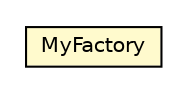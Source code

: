 #!/usr/local/bin/dot
#
# Class diagram 
# Generated by UMLGraph version R5_6-24-gf6e263 (http://www.umlgraph.org/)
#

digraph G {
	edge [fontname="Helvetica",fontsize=10,labelfontname="Helvetica",labelfontsize=10];
	node [fontname="Helvetica",fontsize=10,shape=plaintext];
	nodesep=0.25;
	ranksep=0.5;
	// org.universAAL.ucc.model.jaxb.MyFactory
	c5898892 [label=<<table title="org.universAAL.ucc.model.jaxb.MyFactory" border="0" cellborder="1" cellspacing="0" cellpadding="2" port="p" bgcolor="lemonChiffon" href="./MyFactory.html">
		<tr><td><table border="0" cellspacing="0" cellpadding="1">
<tr><td align="center" balign="center"> MyFactory </td></tr>
		</table></td></tr>
		</table>>, URL="./MyFactory.html", fontname="Helvetica", fontcolor="black", fontsize=10.0];
}

